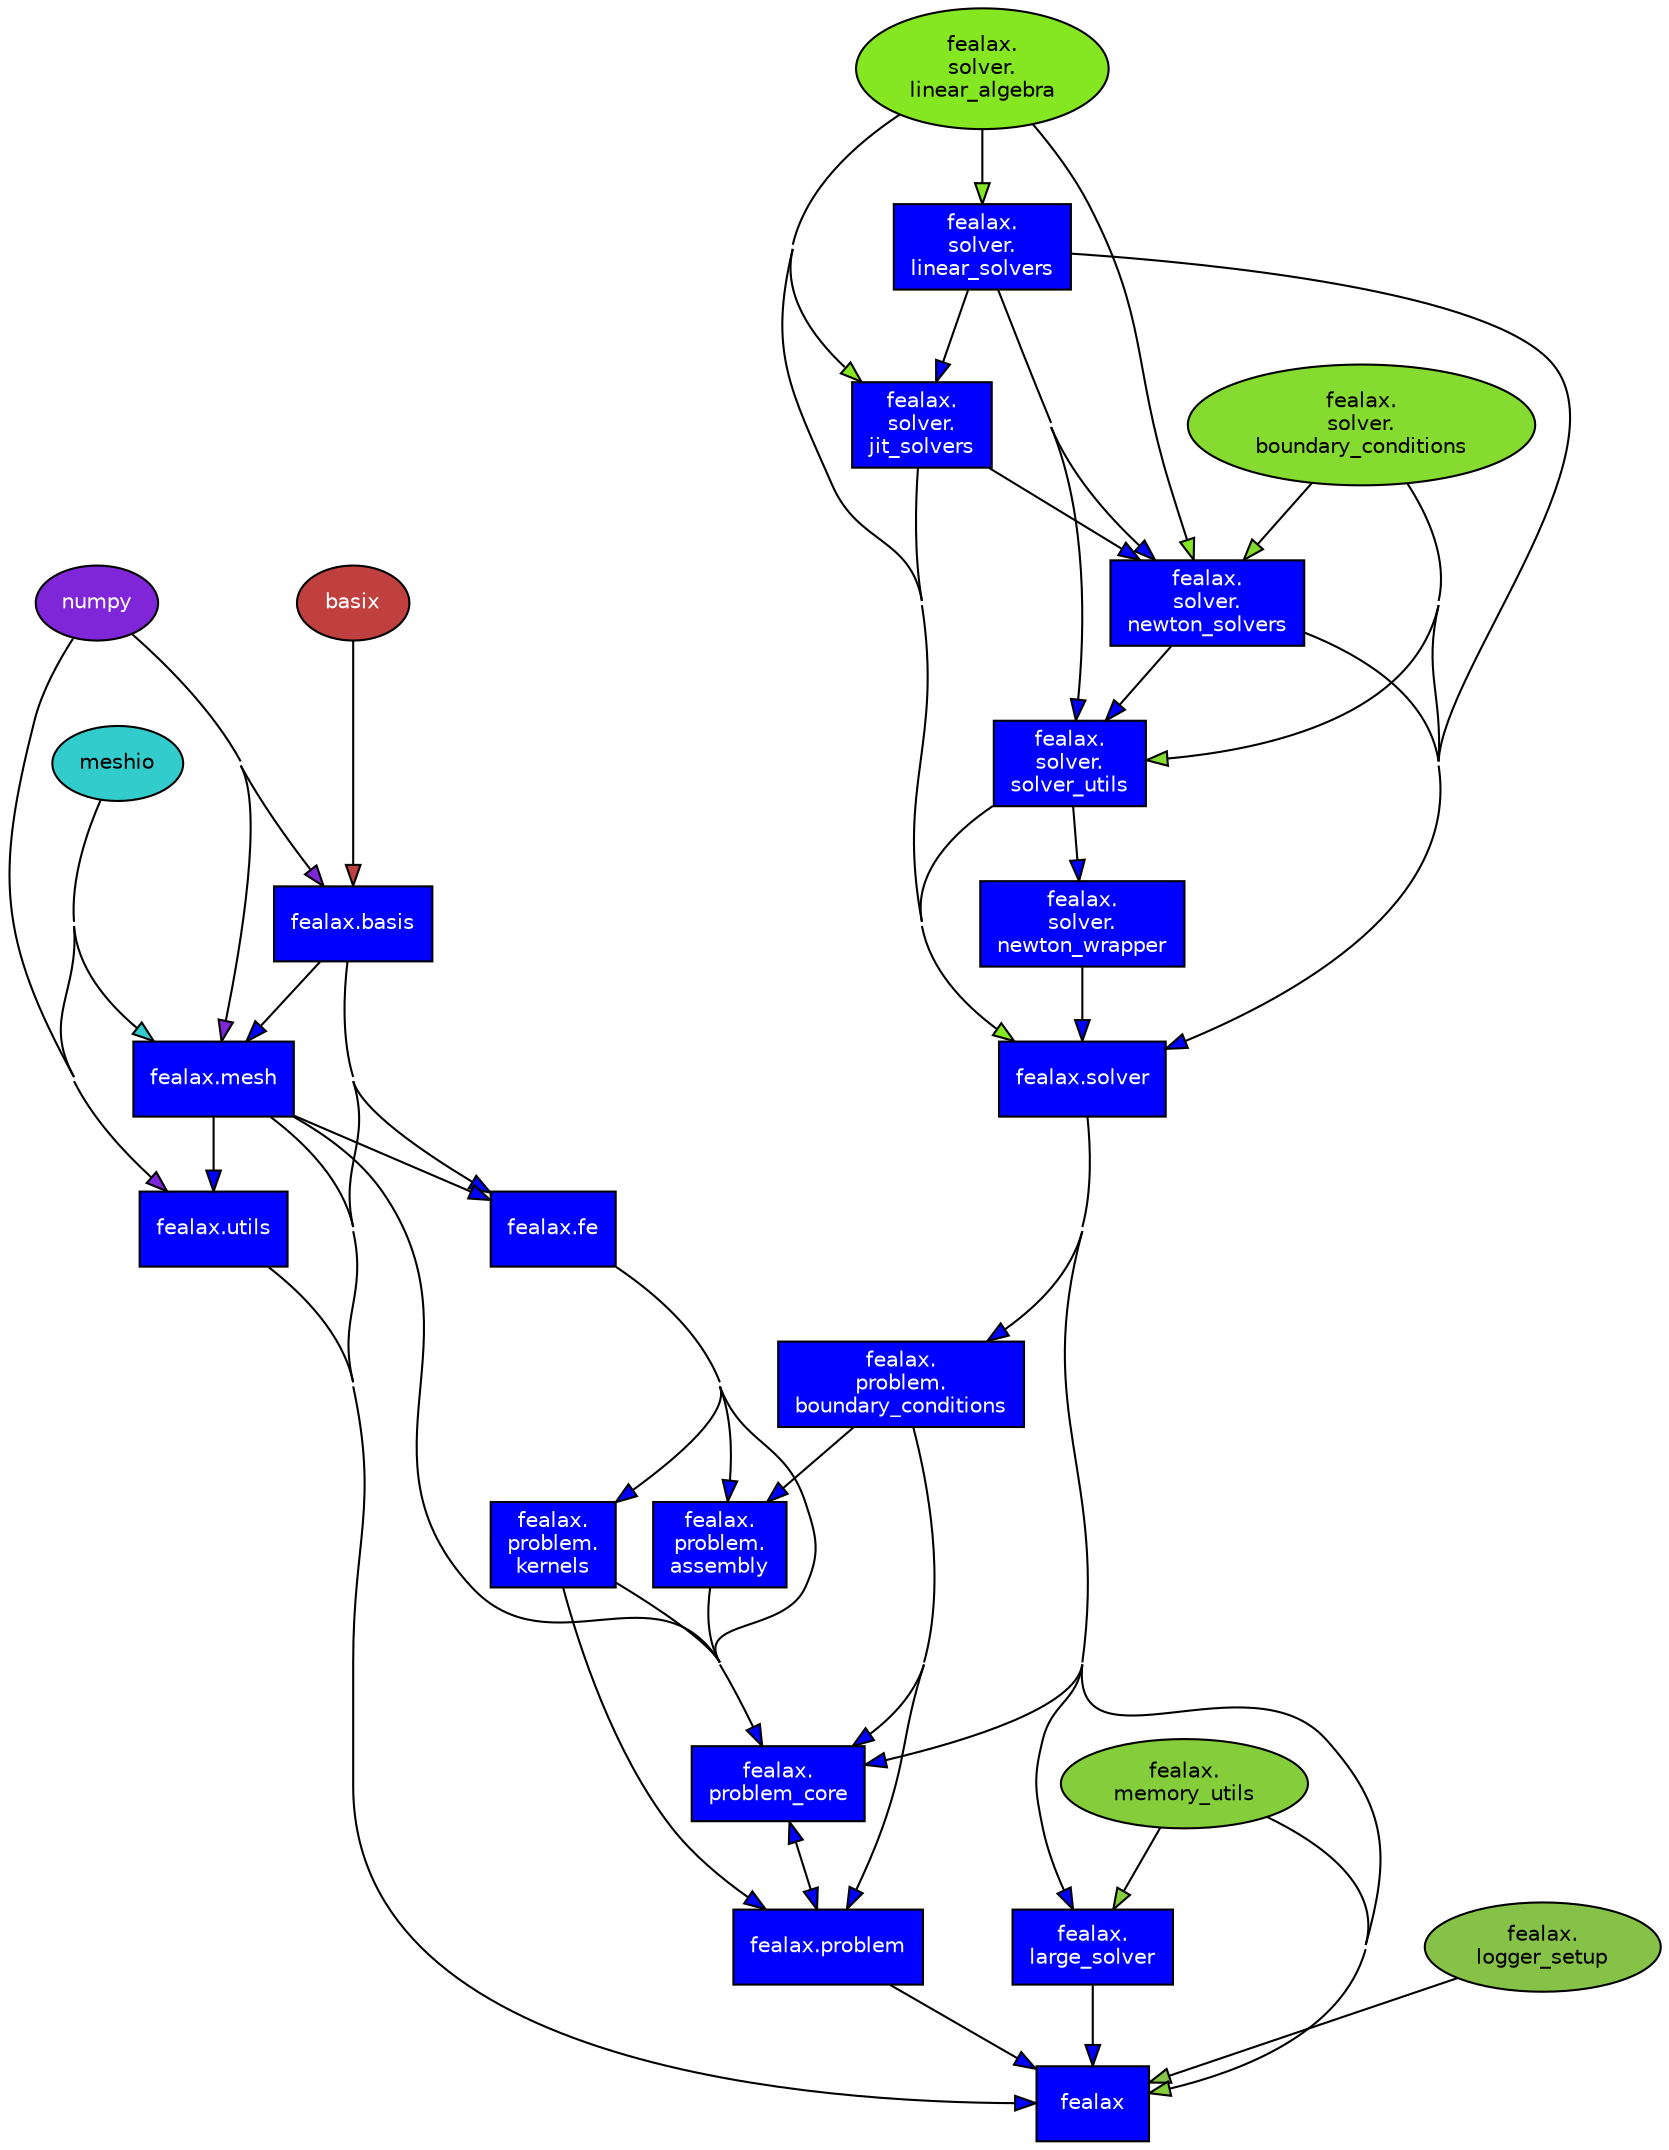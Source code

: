 digraph G {
    concentrate = true;

    rankdir = TB;
    node [style=filled,fillcolor="#ffffff",fontcolor="#000000",fontname=Helvetica,fontsize=10];

    basix [fillcolor="#c04040",fontcolor="#ffffff"];
    fealax [fillcolor="blue",fontcolor="white",shape="box"];
    fealax_basis [fillcolor="blue",fontcolor="white",label="fealax.basis",shape="box"];
    fealax_fe [fillcolor="blue",fontcolor="white",label="fealax.fe",shape="box"];
    fealax_large_solver [fillcolor="blue",fontcolor="white",label="fealax\.\nlarge_solver",shape="box"];
    fealax_logger_setup [fillcolor="#85c247",label="fealax\.\nlogger_setup"];
    fealax_memory_utils [fillcolor="#85ce3b",label="fealax\.\nmemory_utils"];
    fealax_mesh [fillcolor="blue",fontcolor="white",label="fealax.mesh",shape="box"];
    fealax_problem [fillcolor="blue",fontcolor="white",label="fealax.problem",shape="box"];
    fealax_problem_assembly [fillcolor="blue",fontcolor="white",label="fealax\.\nproblem\.\nassembly",shape="box"];
    fealax_problem_boundary_conditions [fillcolor="blue",fontcolor="white",label="fealax\.\nproblem\.\nboundary_conditions",shape="box"];
    fealax_problem_kernels [fillcolor="blue",fontcolor="white",label="fealax\.\nproblem\.\nkernels",shape="box"];
    fealax_problem_core [fillcolor="blue",fontcolor="white",label="fealax\.\nproblem_core",shape="box"];
    fealax_solver [fillcolor="blue",fontcolor="white",label="fealax.solver",shape="box"];
    fealax_solver_boundary_conditions [fillcolor="#85db2f",label="fealax\.\nsolver\.\nboundary_conditions"];
    fealax_solver_jit_solvers [fillcolor="blue",fontcolor="white",label="fealax\.\nsolver\.\njit_solvers",shape="box"];
    fealax_solver_linear_algebra [fillcolor="#85e722",label="fealax\.\nsolver\.\nlinear_algebra"];
    fealax_solver_linear_solvers [fillcolor="blue",fontcolor="white",label="fealax\.\nsolver\.\nlinear_solvers",shape="box"];
    fealax_solver_newton_solvers [fillcolor="blue",fontcolor="white",label="fealax\.\nsolver\.\nnewton_solvers",shape="box"];
    fealax_solver_newton_wrapper [fillcolor="blue",fontcolor="white",label="fealax\.\nsolver\.\nnewton_wrapper",shape="box"];
    fealax_solver_solver_utils [fillcolor="blue",fontcolor="white",label="fealax\.\nsolver\.\nsolver_utils",shape="box"];
    fealax_utils [fillcolor="blue",fontcolor="white",label="fealax.utils",shape="box"];
    meshio [fillcolor="#33cccc"];
    numpy [fillcolor="#7f26d9",fontcolor="#ffffff"];
    basix -> fealax_basis [fillcolor="#c04040",minlen="2"];
    fealax_basis -> fealax [fillcolor="blue"];
    fealax_basis -> fealax_fe [fillcolor="blue"];
    fealax_basis -> fealax_mesh [fillcolor="blue"];
    fealax_fe -> fealax_problem_assembly [fillcolor="blue",minlen="2"];
    fealax_fe -> fealax_problem_kernels [fillcolor="blue",minlen="2"];
    fealax_fe -> fealax_problem_core [fillcolor="blue"];
    fealax_large_solver -> fealax [fillcolor="blue"];
    fealax_logger_setup -> fealax [fillcolor="#85c247"];
    fealax_memory_utils -> fealax [fillcolor="#85ce3b"];
    fealax_memory_utils -> fealax_large_solver [fillcolor="#85ce3b"];
    fealax_mesh -> fealax [fillcolor="blue"];
    fealax_mesh -> fealax_fe [fillcolor="blue"];
    fealax_mesh -> fealax_problem_core [fillcolor="blue"];
    fealax_mesh -> fealax_utils [fillcolor="blue"];
    fealax_problem -> fealax [fillcolor="blue"];
    fealax_problem -> fealax_problem_core [fillcolor="blue"];
    fealax_problem_assembly -> fealax_problem_core [fillcolor="blue",minlen="2"];
    fealax_problem_boundary_conditions -> fealax_problem [fillcolor="blue",weight="2"];
    fealax_problem_boundary_conditions -> fealax_problem_assembly [fillcolor="blue",weight="2"];
    fealax_problem_boundary_conditions -> fealax_problem_core [fillcolor="blue",minlen="2"];
    fealax_problem_kernels -> fealax_problem [fillcolor="blue",weight="2"];
    fealax_problem_kernels -> fealax_problem_core [fillcolor="blue",minlen="2"];
    fealax_problem_core -> fealax_problem [fillcolor="blue"];
    fealax_solver -> fealax [fillcolor="blue"];
    fealax_solver -> fealax_large_solver [fillcolor="blue"];
    fealax_solver -> fealax_problem_boundary_conditions [fillcolor="blue",minlen="2"];
    fealax_solver -> fealax_problem_core [fillcolor="blue"];
    fealax_solver_boundary_conditions -> fealax_solver [fillcolor="#85db2f",weight="2"];
    fealax_solver_boundary_conditions -> fealax_solver_newton_solvers [fillcolor="#85db2f",weight="2"];
    fealax_solver_boundary_conditions -> fealax_solver_solver_utils [fillcolor="#85db2f",weight="2"];
    fealax_solver_jit_solvers -> fealax_solver [fillcolor="blue",weight="2"];
    fealax_solver_jit_solvers -> fealax_solver_newton_solvers [fillcolor="blue",weight="2"];
    fealax_solver_linear_algebra -> fealax_solver [fillcolor="#85e722",weight="2"];
    fealax_solver_linear_algebra -> fealax_solver_jit_solvers [fillcolor="#85e722",weight="2"];
    fealax_solver_linear_algebra -> fealax_solver_linear_solvers [fillcolor="#85e722",weight="2"];
    fealax_solver_linear_algebra -> fealax_solver_newton_solvers [fillcolor="#85e722",weight="2"];
    fealax_solver_linear_solvers -> fealax_solver [fillcolor="blue",weight="2"];
    fealax_solver_linear_solvers -> fealax_solver_jit_solvers [fillcolor="blue",weight="2"];
    fealax_solver_linear_solvers -> fealax_solver_newton_solvers [fillcolor="blue",weight="2"];
    fealax_solver_linear_solvers -> fealax_solver_solver_utils [fillcolor="blue",weight="2"];
    fealax_solver_newton_solvers -> fealax_solver [fillcolor="blue",weight="2"];
    fealax_solver_newton_solvers -> fealax_solver_solver_utils [fillcolor="blue",weight="2"];
    fealax_solver_newton_wrapper -> fealax_solver [fillcolor="blue",weight="2"];
    fealax_solver_solver_utils -> fealax_solver [fillcolor="blue",weight="2"];
    fealax_solver_solver_utils -> fealax_solver_newton_wrapper [fillcolor="blue",weight="2"];
    fealax_utils -> fealax [fillcolor="blue"];
    meshio -> fealax_mesh [fillcolor="#33cccc",minlen="2"];
    meshio -> fealax_utils [fillcolor="#33cccc",minlen="2"];
    numpy -> fealax_basis [fillcolor="#7f26d9",minlen="2"];
    numpy -> fealax_mesh [fillcolor="#7f26d9",minlen="2"];
    numpy -> fealax_utils [fillcolor="#7f26d9",minlen="2"];
}